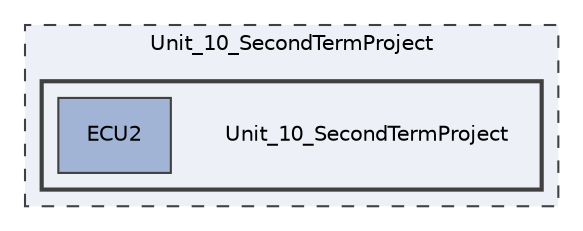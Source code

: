 digraph "Unit_10_SecondTermProject/Unit_10_SecondTermProject"
{
 // LATEX_PDF_SIZE
  edge [fontname="Helvetica",fontsize="10",labelfontname="Helvetica",labelfontsize="10"];
  node [fontname="Helvetica",fontsize="10",shape=record];
  compound=true
  subgraph clusterdir_7cd6a64a48fe60725e24ee87eb500012 {
    graph [ bgcolor="#edf0f7", pencolor="grey25", style="filled,dashed,", label="Unit_10_SecondTermProject", fontname="Helvetica", fontsize="10", URL="dir_7cd6a64a48fe60725e24ee87eb500012.html"]
  subgraph clusterdir_4ead88dd426b75b7fd802afec257107f {
    graph [ bgcolor="#edf0f7", pencolor="grey25", style="filled,bold,", label="", fontname="Helvetica", fontsize="10", URL="dir_4ead88dd426b75b7fd802afec257107f.html"]
    dir_4ead88dd426b75b7fd802afec257107f [shape=plaintext, label="Unit_10_SecondTermProject"];
  dir_702a847f80c2a2d2243101435b9340e9 [shape=box, label="ECU2", style="filled,", fillcolor="#a2b4d6", color="grey25", URL="dir_702a847f80c2a2d2243101435b9340e9.html"];
  }
  }
}
